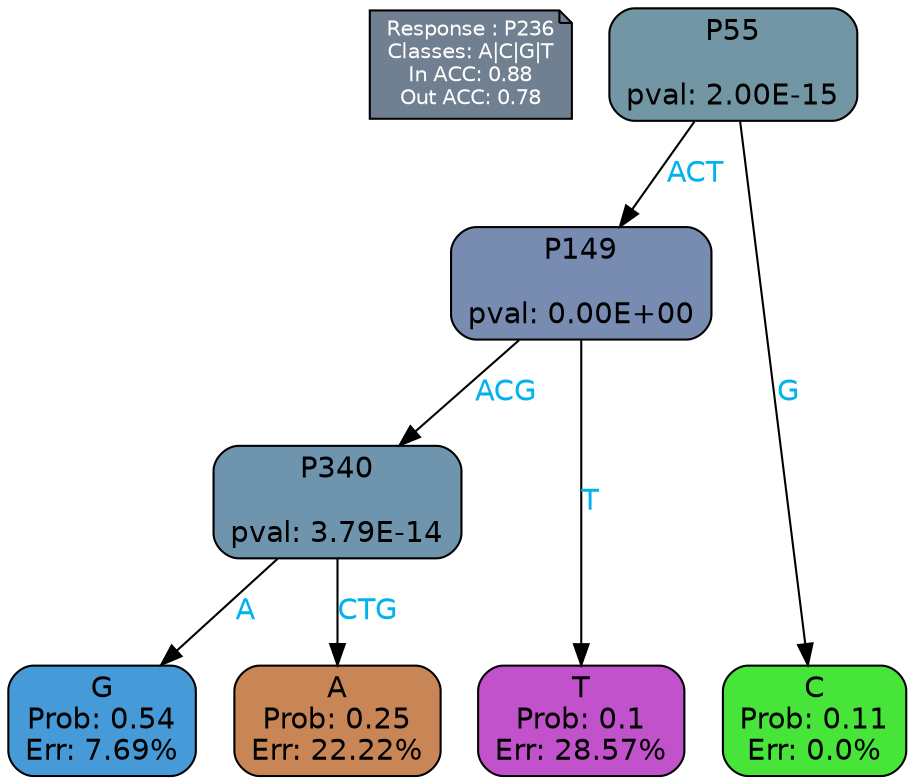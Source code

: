 digraph Tree {
node [shape=box, style="filled, rounded", color="black", fontname=helvetica] ;
graph [ranksep=equally, splines=polylines, bgcolor=transparent, dpi=600] ;
edge [fontname=helvetica] ;
LEGEND [label="Response : P236
Classes: A|C|G|T
In ACC: 0.88
Out ACC: 0.78
",shape=note,align=left,style=filled,fillcolor="slategray",fontcolor="white",fontsize=10];1 [label="P55

pval: 2.00E-15", fillcolor="#7296a4"] ;
2 [label="P149

pval: 0.00E+00", fillcolor="#788cb1"] ;
3 [label="P340

pval: 3.79E-14", fillcolor="#6f94ae"] ;
4 [label="G
Prob: 0.54
Err: 7.69%", fillcolor="#469ad7"] ;
5 [label="A
Prob: 0.25
Err: 22.22%", fillcolor="#c88555"] ;
6 [label="T
Prob: 0.1
Err: 28.57%", fillcolor="#c251cc"] ;
7 [label="C
Prob: 0.11
Err: 0.0%", fillcolor="#47e539"] ;
1 -> 2 [label="ACT",fontcolor=deepskyblue2] ;
1 -> 7 [label="G",fontcolor=deepskyblue2] ;
2 -> 3 [label="ACG",fontcolor=deepskyblue2] ;
2 -> 6 [label="T",fontcolor=deepskyblue2] ;
3 -> 4 [label="A",fontcolor=deepskyblue2] ;
3 -> 5 [label="CTG",fontcolor=deepskyblue2] ;
{rank = same; 4;5;6;7;}{rank = same; LEGEND;1;}}